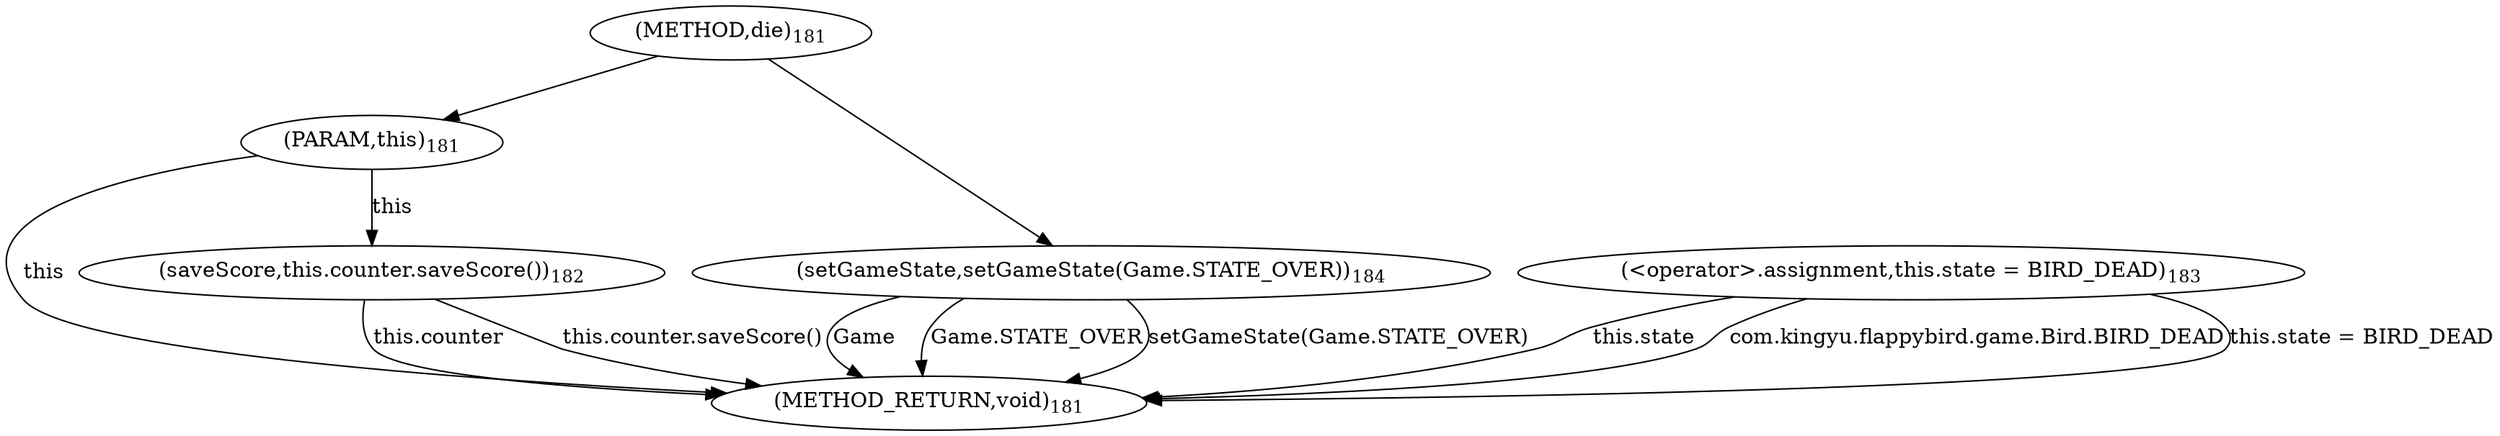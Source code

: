 digraph "die" {  
"746" [label = <(METHOD,die)<SUB>181</SUB>> ]
"767" [label = <(METHOD_RETURN,void)<SUB>181</SUB>> ]
"747" [label = <(PARAM,this)<SUB>181</SUB>> ]
"749" [label = <(saveScore,this.counter.saveScore())<SUB>182</SUB>> ]
"753" [label = <(&lt;operator&gt;.assignment,this.state = BIRD_DEAD)<SUB>183</SUB>> ]
"760" [label = <(setGameState,setGameState(Game.STATE_OVER))<SUB>184</SUB>> ]
"749" [label = <(saveScore,this.counter.saveScore())<SUB>182</SUB>> ]
"753" [label = <(&lt;operator&gt;.assignment,this.state = BIRD_DEAD)<SUB>183</SUB>> ]
"753" [label = <(&lt;operator&gt;.assignment,this.state = BIRD_DEAD)<SUB>183</SUB>> ]
"760" [label = <(setGameState,setGameState(Game.STATE_OVER))<SUB>184</SUB>> ]
"760" [label = <(setGameState,setGameState(Game.STATE_OVER))<SUB>184</SUB>> ]
  "747" -> "767"  [ label = "this"] 
  "749" -> "767"  [ label = "this.counter"] 
  "749" -> "767"  [ label = "this.counter.saveScore()"] 
  "753" -> "767"  [ label = "this.state"] 
  "753" -> "767"  [ label = "com.kingyu.flappybird.game.Bird.BIRD_DEAD"] 
  "753" -> "767"  [ label = "this.state = BIRD_DEAD"] 
  "760" -> "767"  [ label = "Game"] 
  "760" -> "767"  [ label = "Game.STATE_OVER"] 
  "760" -> "767"  [ label = "setGameState(Game.STATE_OVER)"] 
  "746" -> "747" 
  "747" -> "749"  [ label = "this"] 
  "746" -> "760" 
}
